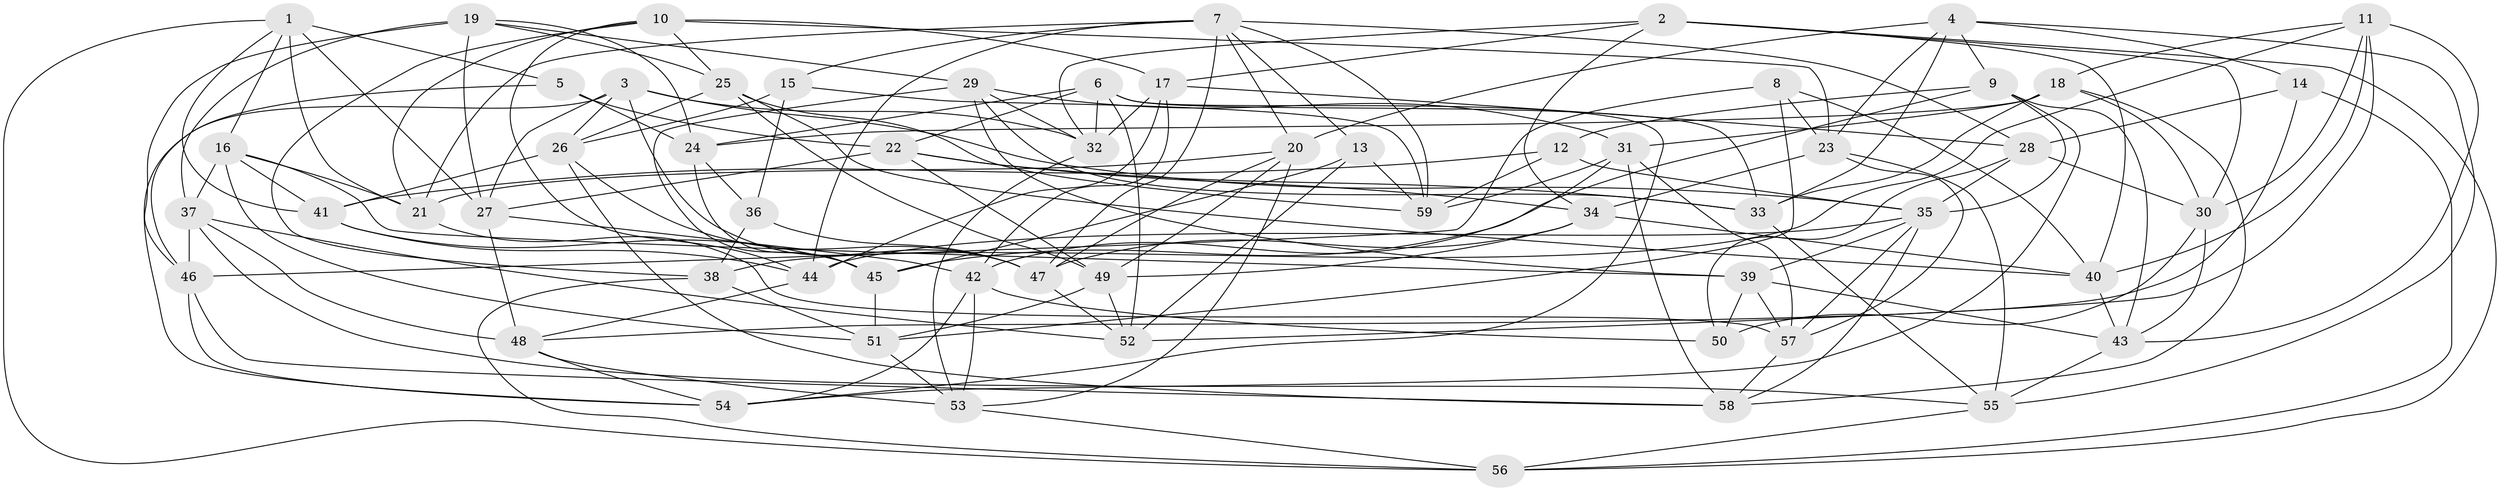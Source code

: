 // original degree distribution, {4: 1.0}
// Generated by graph-tools (version 1.1) at 2025/50/03/09/25 03:50:46]
// undirected, 59 vertices, 171 edges
graph export_dot {
graph [start="1"]
  node [color=gray90,style=filled];
  1;
  2;
  3;
  4;
  5;
  6;
  7;
  8;
  9;
  10;
  11;
  12;
  13;
  14;
  15;
  16;
  17;
  18;
  19;
  20;
  21;
  22;
  23;
  24;
  25;
  26;
  27;
  28;
  29;
  30;
  31;
  32;
  33;
  34;
  35;
  36;
  37;
  38;
  39;
  40;
  41;
  42;
  43;
  44;
  45;
  46;
  47;
  48;
  49;
  50;
  51;
  52;
  53;
  54;
  55;
  56;
  57;
  58;
  59;
  1 -- 5 [weight=1.0];
  1 -- 16 [weight=1.0];
  1 -- 21 [weight=1.0];
  1 -- 27 [weight=1.0];
  1 -- 41 [weight=1.0];
  1 -- 56 [weight=1.0];
  2 -- 17 [weight=1.0];
  2 -- 30 [weight=1.0];
  2 -- 32 [weight=1.0];
  2 -- 34 [weight=1.0];
  2 -- 40 [weight=1.0];
  2 -- 56 [weight=1.0];
  3 -- 26 [weight=1.0];
  3 -- 27 [weight=1.0];
  3 -- 32 [weight=1.0];
  3 -- 35 [weight=1.0];
  3 -- 47 [weight=1.0];
  3 -- 54 [weight=1.0];
  4 -- 9 [weight=1.0];
  4 -- 14 [weight=1.0];
  4 -- 20 [weight=1.0];
  4 -- 23 [weight=1.0];
  4 -- 33 [weight=1.0];
  4 -- 55 [weight=1.0];
  5 -- 22 [weight=1.0];
  5 -- 24 [weight=1.0];
  5 -- 46 [weight=1.0];
  6 -- 22 [weight=1.0];
  6 -- 24 [weight=1.0];
  6 -- 32 [weight=1.0];
  6 -- 33 [weight=1.0];
  6 -- 52 [weight=1.0];
  6 -- 54 [weight=1.0];
  7 -- 13 [weight=1.0];
  7 -- 15 [weight=1.0];
  7 -- 20 [weight=1.0];
  7 -- 21 [weight=1.0];
  7 -- 28 [weight=1.0];
  7 -- 44 [weight=1.0];
  7 -- 47 [weight=1.0];
  7 -- 59 [weight=1.0];
  8 -- 23 [weight=1.0];
  8 -- 40 [weight=1.0];
  8 -- 46 [weight=1.0];
  8 -- 51 [weight=1.0];
  9 -- 12 [weight=1.0];
  9 -- 35 [weight=1.0];
  9 -- 43 [weight=1.0];
  9 -- 45 [weight=1.0];
  9 -- 54 [weight=1.0];
  10 -- 17 [weight=1.0];
  10 -- 21 [weight=1.0];
  10 -- 23 [weight=1.0];
  10 -- 25 [weight=1.0];
  10 -- 38 [weight=1.0];
  10 -- 44 [weight=1.0];
  11 -- 18 [weight=1.0];
  11 -- 30 [weight=1.0];
  11 -- 38 [weight=1.0];
  11 -- 40 [weight=1.0];
  11 -- 43 [weight=1.0];
  11 -- 52 [weight=1.0];
  12 -- 35 [weight=1.0];
  12 -- 41 [weight=1.0];
  12 -- 59 [weight=1.0];
  13 -- 45 [weight=1.0];
  13 -- 52 [weight=1.0];
  13 -- 59 [weight=1.0];
  14 -- 28 [weight=1.0];
  14 -- 48 [weight=1.0];
  14 -- 56 [weight=1.0];
  15 -- 26 [weight=1.0];
  15 -- 36 [weight=1.0];
  15 -- 59 [weight=1.0];
  16 -- 21 [weight=1.0];
  16 -- 37 [weight=1.0];
  16 -- 39 [weight=1.0];
  16 -- 41 [weight=1.0];
  16 -- 51 [weight=1.0];
  17 -- 28 [weight=1.0];
  17 -- 32 [weight=1.0];
  17 -- 42 [weight=1.0];
  17 -- 44 [weight=1.0];
  18 -- 24 [weight=1.0];
  18 -- 30 [weight=1.0];
  18 -- 31 [weight=1.0];
  18 -- 33 [weight=1.0];
  18 -- 58 [weight=1.0];
  19 -- 24 [weight=1.0];
  19 -- 25 [weight=1.0];
  19 -- 27 [weight=1.0];
  19 -- 29 [weight=1.0];
  19 -- 37 [weight=1.0];
  19 -- 46 [weight=1.0];
  20 -- 21 [weight=1.0];
  20 -- 47 [weight=1.0];
  20 -- 49 [weight=1.0];
  20 -- 53 [weight=1.0];
  21 -- 57 [weight=1.0];
  22 -- 27 [weight=1.0];
  22 -- 33 [weight=1.0];
  22 -- 34 [weight=1.0];
  22 -- 49 [weight=1.0];
  23 -- 34 [weight=1.0];
  23 -- 55 [weight=1.0];
  23 -- 57 [weight=1.0];
  24 -- 36 [weight=1.0];
  24 -- 45 [weight=1.0];
  25 -- 26 [weight=1.0];
  25 -- 40 [weight=1.0];
  25 -- 49 [weight=1.0];
  25 -- 59 [weight=1.0];
  26 -- 41 [weight=1.0];
  26 -- 47 [weight=1.0];
  26 -- 58 [weight=1.0];
  27 -- 42 [weight=1.0];
  27 -- 48 [weight=1.0];
  28 -- 30 [weight=1.0];
  28 -- 35 [weight=1.0];
  28 -- 50 [weight=1.0];
  29 -- 31 [weight=1.0];
  29 -- 32 [weight=1.0];
  29 -- 33 [weight=1.0];
  29 -- 39 [weight=1.0];
  29 -- 45 [weight=1.0];
  30 -- 43 [weight=1.0];
  30 -- 50 [weight=1.0];
  31 -- 42 [weight=1.0];
  31 -- 57 [weight=1.0];
  31 -- 58 [weight=1.0];
  31 -- 59 [weight=1.0];
  32 -- 53 [weight=1.0];
  33 -- 55 [weight=1.0];
  34 -- 40 [weight=1.0];
  34 -- 47 [weight=1.0];
  34 -- 49 [weight=1.0];
  35 -- 39 [weight=1.0];
  35 -- 44 [weight=1.0];
  35 -- 57 [weight=1.0];
  35 -- 58 [weight=1.0];
  36 -- 38 [weight=2.0];
  36 -- 47 [weight=2.0];
  37 -- 46 [weight=1.0];
  37 -- 48 [weight=1.0];
  37 -- 52 [weight=1.0];
  37 -- 55 [weight=1.0];
  38 -- 51 [weight=1.0];
  38 -- 56 [weight=1.0];
  39 -- 43 [weight=1.0];
  39 -- 50 [weight=1.0];
  39 -- 57 [weight=1.0];
  40 -- 43 [weight=1.0];
  41 -- 44 [weight=1.0];
  41 -- 45 [weight=1.0];
  42 -- 50 [weight=1.0];
  42 -- 53 [weight=1.0];
  42 -- 54 [weight=1.0];
  43 -- 55 [weight=1.0];
  44 -- 48 [weight=1.0];
  45 -- 51 [weight=1.0];
  46 -- 54 [weight=1.0];
  46 -- 58 [weight=1.0];
  47 -- 52 [weight=1.0];
  48 -- 53 [weight=1.0];
  48 -- 54 [weight=1.0];
  49 -- 51 [weight=1.0];
  49 -- 52 [weight=1.0];
  51 -- 53 [weight=1.0];
  53 -- 56 [weight=1.0];
  55 -- 56 [weight=1.0];
  57 -- 58 [weight=1.0];
}
